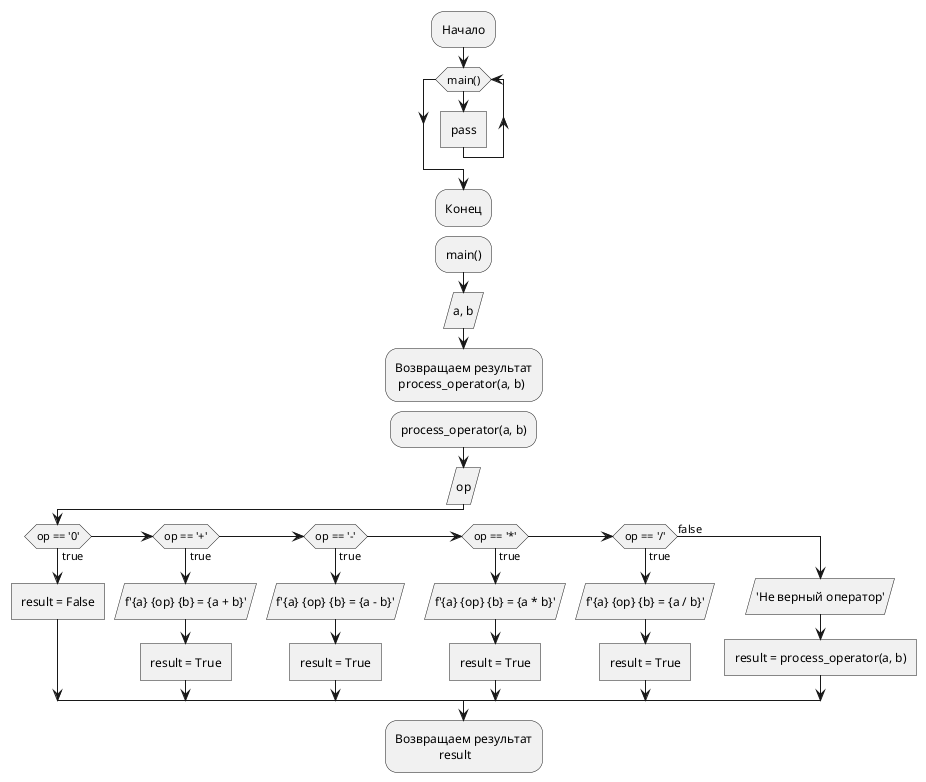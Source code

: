 @startuml
:Начало;
while (main())
  :pass]
endwhile
:Конец;

detach

:main();
:a, b/
:Возвращаем результат
 process_operator(a, b);

detach

:process_operator(a, b);
:op/
if (op == '0') then (true)
  :result = False]
elseif (op == '+') then (true)
  :f'{a} {op} {b} = {a + b}'/
  :result = True]
elseif (op == '-') then (true)
  :f'{a} {op} {b} = {a - b}'/
  :result = True]
elseif (op == '*') then (true)
  :f'{a} {op} {b} = {a * b}'/
  :result = True]
elseif (op == '/') then (true)
  :f'{a} {op} {b} = {a / b}'/
  :result = True]
else (false)
  :'Не верный оператор'/
  :result = process_operator(a, b)]
endif
:Возвращаем результат
              result;
@enduml